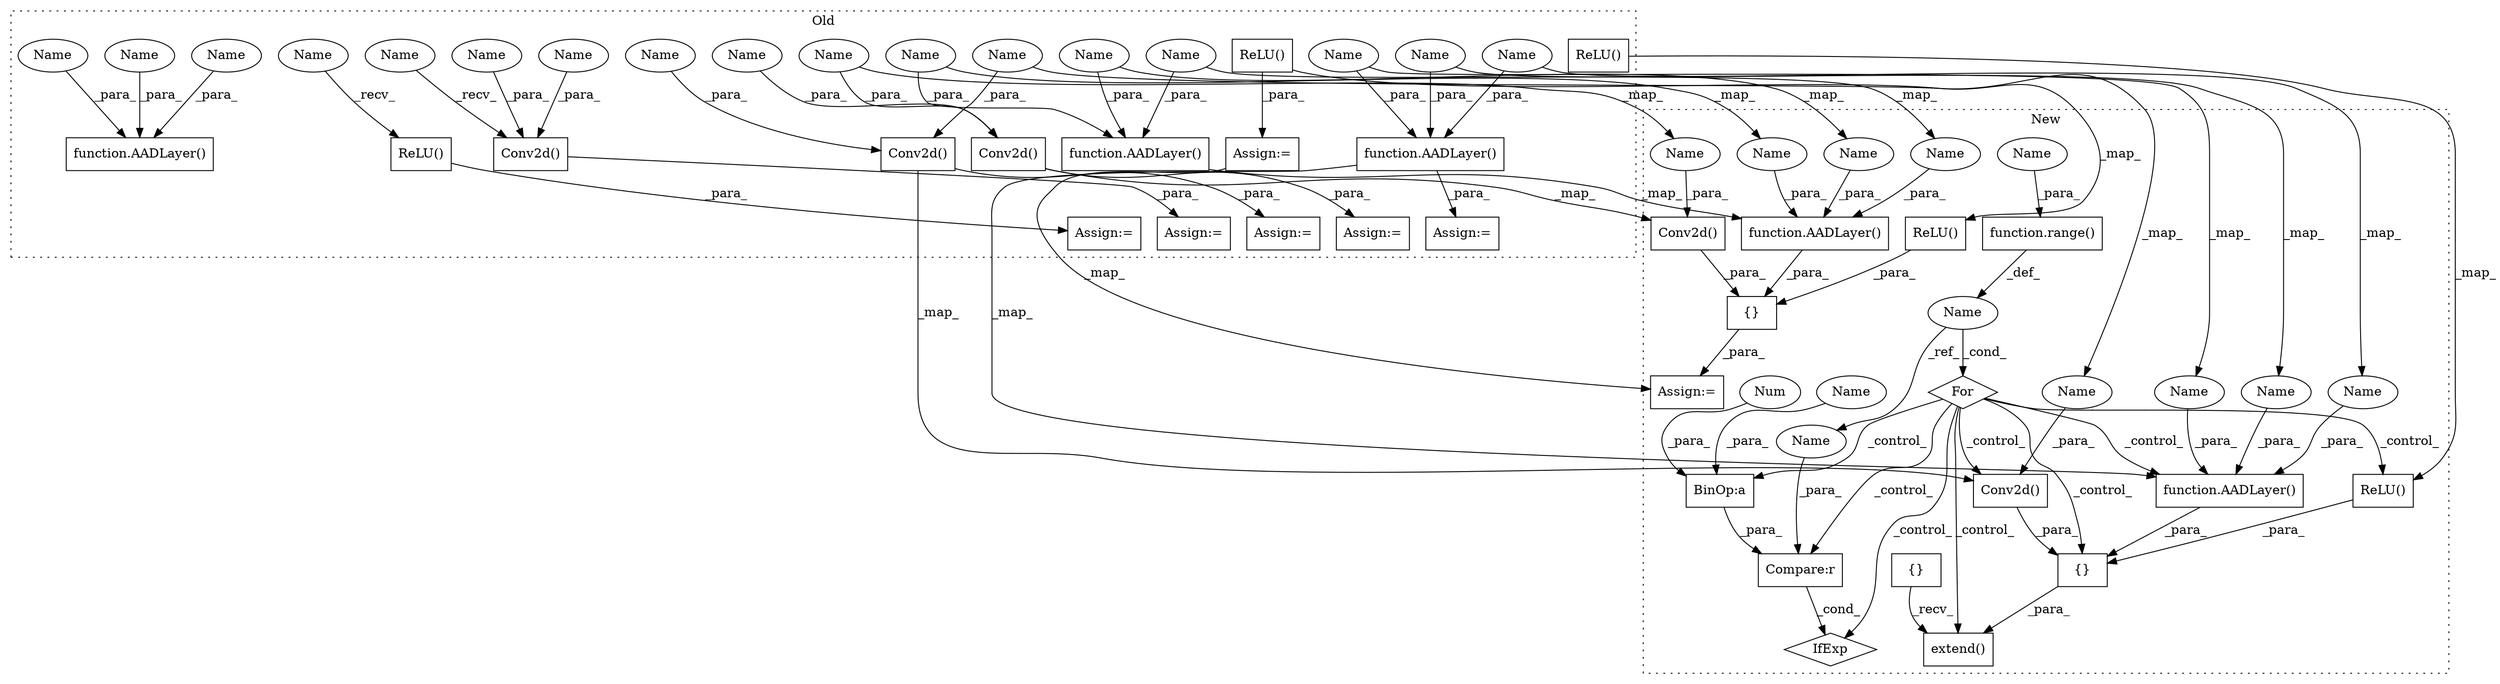 digraph G {
subgraph cluster0 {
1 [label="Conv2d()" a="75" s="1519,1537" l="10,49" shape="box"];
4 [label="Conv2d()" a="75" s="1700,1719" l="10,49" shape="box"];
10 [label="ReLU()" a="75" s="1608" l="21" shape="box"];
14 [label="Conv2d()" a="75" s="1914,1933" l="10,49" shape="box"];
16 [label="function.AADLayer()" a="75" s="1470,1496" l="9,1" shape="box"];
17 [label="function.AADLayer()" a="75" s="1861,1887" l="9,1" shape="box"];
20 [label="function.AADLayer()" a="75" s="1651,1677" l="9,1" shape="box"];
24 [label="ReLU()" a="75" s="2008" l="21" shape="box"];
25 [label="Assign:=" a="68" s="2005" l="3" shape="box"];
27 [label="ReLU()" a="75" s="1790" l="21" shape="box"];
28 [label="Assign:=" a="68" s="1516" l="3" shape="box"];
29 [label="Assign:=" a="68" s="1648" l="3" shape="box"];
30 [label="Assign:=" a="68" s="1697" l="3" shape="box"];
31 [label="Assign:=" a="68" s="1911" l="3" shape="box"];
33 [label="Assign:=" a="68" s="1787" l="3" shape="box"];
34 [label="Name" a="87" s="1883" l="4" shape="ellipse"];
35 [label="Name" a="87" s="1492" l="4" shape="ellipse"];
36 [label="Name" a="87" s="1673" l="4" shape="ellipse"];
44 [label="Name" a="87" s="1924" l="3" shape="ellipse"];
45 [label="Name" a="87" s="1479" l="3" shape="ellipse"];
46 [label="Name" a="87" s="1534" l="3" shape="ellipse"];
47 [label="Name" a="87" s="1710" l="3" shape="ellipse"];
48 [label="Name" a="87" s="1870" l="3" shape="ellipse"];
49 [label="Name" a="87" s="1529" l="3" shape="ellipse"];
50 [label="Name" a="87" s="1660" l="3" shape="ellipse"];
51 [label="Name" a="87" s="1519" l="2" shape="ellipse"];
52 [label="Name" a="87" s="2008" l="2" shape="ellipse"];
53 [label="Name" a="87" s="1715" l="4" shape="ellipse"];
54 [label="Name" a="87" s="1929" l="4" shape="ellipse"];
55 [label="Name" a="87" s="1875" l="6" shape="ellipse"];
56 [label="Name" a="87" s="1665" l="6" shape="ellipse"];
57 [label="Name" a="87" s="1484" l="6" shape="ellipse"];
label = "Old";
style="dotted";
}
subgraph cluster1 {
2 [label="IfExp" a="51" s="1974,1996" l="4,6" shape="diamond"];
3 [label="function.range()" a="75" s="1934,1950" l="6,1" shape="box"];
5 [label="Conv2d()" a="75" s="2152,2170" l="10,49" shape="box"];
6 [label="Name" a="87" s="1929" l="1" shape="ellipse"];
7 [label="{}" a="59" s="2037,2219" l="1,0" shape="box"];
8 [label="For" a="107" s="1925,1951" l="4,14" shape="diamond"];
9 [label="Compare:r" a="40" s="1978" l="18" shape="box"];
11 [label="ReLU()" a="75" s="2098" l="21" shape="box"];
12 [label="BinOp:a" a="82" s="1993" l="1" shape="box"];
13 [label="Conv2d()" a="75" s="2487,2506" l="10,49" shape="box"];
15 [label="{}" a="59" s="2374,2555" l="1,0" shape="box"];
18 [label="function.AADLayer()" a="75" s="2375,2401" l="9,1" shape="box"];
19 [label="function.AADLayer()" a="75" s="2038,2064" l="9,1" shape="box"];
21 [label="extend()" a="75" s="2019,2251" l="18,1" shape="box"];
22 [label="{}" a="59" s="1914,1914" l="2,1" shape="box"];
23 [label="Num" a="76" s="1994" l="1" shape="ellipse"];
26 [label="ReLU()" a="75" s="2434" l="21" shape="box"];
32 [label="Assign:=" a="68" s="2371" l="3" shape="box"];
37 [label="Name" a="87" s="2162" l="3" shape="ellipse"];
38 [label="Name" a="87" s="2497" l="3" shape="ellipse"];
39 [label="Name" a="87" s="2384" l="3" shape="ellipse"];
40 [label="Name" a="87" s="2047" l="3" shape="ellipse"];
41 [label="Name" a="87" s="2060" l="4" shape="ellipse"];
42 [label="Name" a="87" s="2397" l="4" shape="ellipse"];
43 [label="Name" a="87" s="1978" l="1" shape="ellipse"];
58 [label="Name" a="87" s="1983" l="10" shape="ellipse"];
59 [label="Name" a="87" s="1940" l="10" shape="ellipse"];
60 [label="Name" a="87" s="2389" l="6" shape="ellipse"];
61 [label="Name" a="87" s="2052" l="6" shape="ellipse"];
label = "New";
style="dotted";
}
1 -> 28 [label="_para_"];
3 -> 6 [label="_def_"];
4 -> 30 [label="_para_"];
4 -> 5 [label="_map_"];
5 -> 7 [label="_para_"];
6 -> 43 [label="_ref_"];
6 -> 8 [label="_cond_"];
7 -> 21 [label="_para_"];
8 -> 7 [label="_control_"];
8 -> 2 [label="_control_"];
8 -> 21 [label="_control_"];
8 -> 11 [label="_control_"];
8 -> 9 [label="_control_"];
8 -> 12 [label="_control_"];
8 -> 5 [label="_control_"];
8 -> 19 [label="_control_"];
9 -> 2 [label="_cond_"];
10 -> 11 [label="_map_"];
11 -> 7 [label="_para_"];
12 -> 9 [label="_para_"];
13 -> 15 [label="_para_"];
14 -> 31 [label="_para_"];
14 -> 13 [label="_map_"];
15 -> 32 [label="_para_"];
17 -> 18 [label="_map_"];
18 -> 15 [label="_para_"];
19 -> 7 [label="_para_"];
20 -> 19 [label="_map_"];
20 -> 29 [label="_para_"];
22 -> 21 [label="_recv_"];
23 -> 12 [label="_para_"];
24 -> 25 [label="_para_"];
26 -> 15 [label="_para_"];
27 -> 26 [label="_map_"];
27 -> 33 [label="_para_"];
33 -> 32 [label="_map_"];
34 -> 42 [label="_map_"];
34 -> 17 [label="_para_"];
35 -> 16 [label="_para_"];
36 -> 20 [label="_para_"];
36 -> 41 [label="_map_"];
37 -> 5 [label="_para_"];
38 -> 13 [label="_para_"];
39 -> 18 [label="_para_"];
40 -> 19 [label="_para_"];
41 -> 19 [label="_para_"];
42 -> 18 [label="_para_"];
43 -> 9 [label="_para_"];
44 -> 14 [label="_para_"];
44 -> 38 [label="_map_"];
45 -> 16 [label="_para_"];
46 -> 1 [label="_para_"];
47 -> 4 [label="_para_"];
47 -> 37 [label="_map_"];
48 -> 17 [label="_para_"];
48 -> 39 [label="_map_"];
49 -> 1 [label="_para_"];
50 -> 40 [label="_map_"];
50 -> 20 [label="_para_"];
51 -> 1 [label="_recv_"];
52 -> 24 [label="_recv_"];
53 -> 4 [label="_para_"];
54 -> 14 [label="_para_"];
55 -> 60 [label="_map_"];
55 -> 17 [label="_para_"];
56 -> 61 [label="_map_"];
56 -> 20 [label="_para_"];
57 -> 16 [label="_para_"];
58 -> 12 [label="_para_"];
59 -> 3 [label="_para_"];
60 -> 18 [label="_para_"];
61 -> 19 [label="_para_"];
}